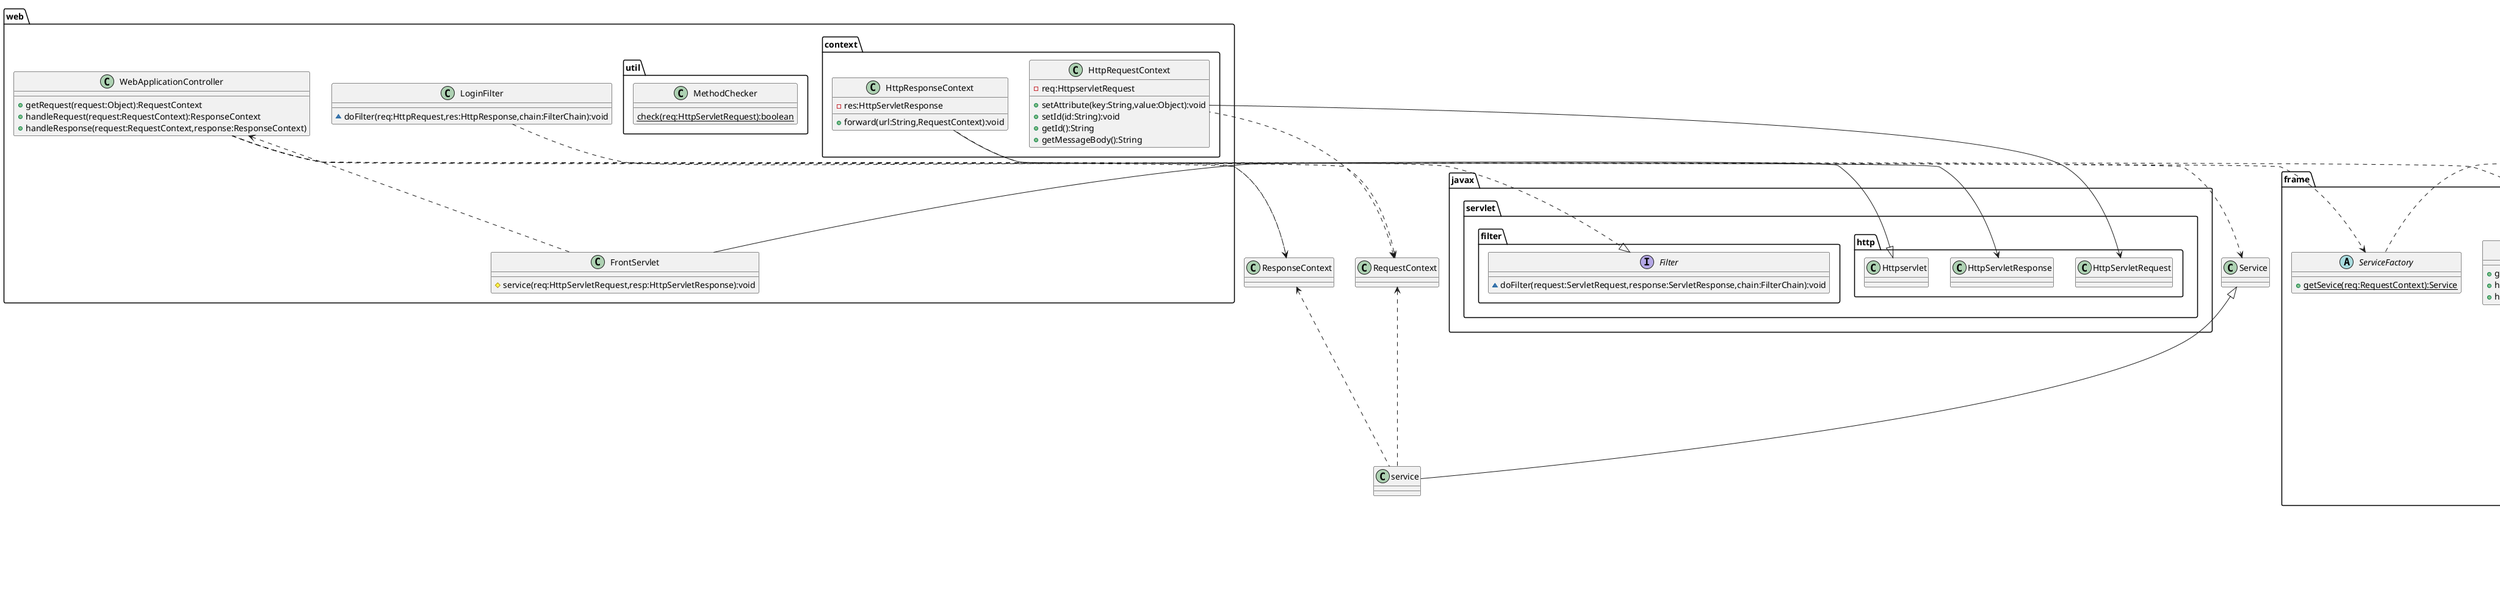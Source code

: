 @startuml
' !theme carbon-gray
top to bottom direction
' left to right direction
package javax.servlet{
    package http{
        class Httpservlet
        class HttpServletRequest
        class HttpServletResponse
    }
    package filter{
        interface Filter{
            ~ doFilter(request:ServletRequest,response:ServletResponse,chain:FilterChain):void
        }
    }
}

package web{
    class WebApplicationController{
        + getRequest(request:Object):RequestContext
        + handleRequest(request:RequestContext):ResponseContext
        + handleResponse(request:RequestContext,response:ResponseContext)
    }
    class LoginFilter{
        ~ doFilter(req:HttpRequest,res:HttpResponse,chain:FilterChain):void
    }
    class FrontServlet{
        # service(req:HttpServletRequest,resp:HttpServletResponse):void
    }
    package context{
        class HttpRequestContext{
            - req:HttpservletRequest
            + setAttribute(key:String,value:Object):void
            + setId(id:String):void
            + getId():String
            + getMessageBody():String
        }
        class HttpResponseContext{
            - res:HttpServletResponse
            + forward(url:String,RequestContext):void
        }
    }
    WebApplicationController <.. FrontServlet
    package util{
        class MethodChecker{
            {static} check(req:HttpServletRequest):boolean
        }
    }
}

package frame{

    package exception{
        note "404" as e404
        class NotFoundException{
            + NotFoundException(msg:String):NotFoundException
        }
        NotFoundException . e404
        note "400" as e400
        class BadRequestException{
            + (msg:String):BadRequestException
        }
        BadRequestException . e400
    }
    interface ApplicationController{
        + getRequest(request:Object):RequestContext
        + handleRequest(request:RequestContext):ResponseContext
        + handleResponse(request:RequestContext,response:ResponseContext)
    }
    ApplicationController ..> RequestContext
    ApplicationController ..> ResponseContext
    abstract class ServiceFactory{
        + {static} getSevice(req:RequestContext):Service
    }
    ServiceFactory .> Service
    package security{
        class Hash{
            + {static} getHashedString(value:String):String
            + {static} getHashedBytes(value:String):Byte[]
        }
    }
    package context{
        interface RequestContext{
            + setAttribute(key:String,value:Onject)
            + getParameter(key:String):String[]
            + setId(key:UserId):void
            + getId():String
            + getMessageBody():String
            + getRequestPath():String
        }
        interface ResponseContext{
            + forward(url:String,RequestContext)
            + getWtite():PrintWriter
        }
    }
}

package db{
    package dao{
        abstract class Dao{
            ~ {static} cn:Connection
            ~ connect():void
            ~ close():void
        }
        class UserInfoDao{
            + selectUser(userId:String):UserInfoBean
            + insertUser(user:UserInfoBean):void
            + deleteUser(userId:String):void
            + updatePassword(id:String,password:byte[]):void
            + updateScore(answered:int,correct:int):void
        }
        class QuizDao{
            + selectQuiz(quizId:int):QuizBean
            + insertQuiz(quiz:QuizBean):void
            + deleteQuiz(quizId:int):void
            + updateTitle(quizId:int,title:String):void
            + updateGenre(quizId:int,genreNo:int):void
            + updateExplanation(quizId:int,explanation:String):void
            + updateRateAndTotalPaticipants(quizId:int,score:int):void
        }
        class QuizQuestionDao{
            + selectQuizWithQuestion(quizid:int):QuizQuestionBean
        }
        class AnswerHistoryDao{
            + selectAnswerHistory(userId:int):ArrayList<AnswerhistoryBean>
        }
        class GenreDao{
            + selectGenres():ArrayList<String>
        }

        Dao <|-- UserInfoDao
        Dao <|-- QuizDao
        Dao <|-- GenreDao
        Dao <|-- AnswerHistoryDao
        Dao <|-- QuizQuestionDao

    }

    package bean {
        class UserInfoBean {
            - userId: String
            - userNo: int
            - nickname: String
            - password: String
            - totalAnswer: int
            - correctAnswer: int
            - rating: float
            + UserInfoBean()
            + UserInfoBean(all fields as parameters)
            + Accessors (getters & setters)
        }

        class QuizBean {
            - quizId: int
            - authorNo: int
            - authorNickname: String
            - title: String
            - questionCount: int
            - genreNo: int
            - genre: String
            - explanation: String
            - createTime: String
            - correctRate: float
            - totalParticipants: int
            + QuizBean()
            + QuizBean(all fields as parameters)
            + Accessors (getters & setters)
        }

        class QuestionBean {
            - quiz_id: int
            - question_id: int
            - question: String
            - choice_1: String
            - choice_2: String
            - choice_3: String
            - choice_4: String
            - judge: byte[]
            + QuestionBean()
            + QuestionBean(all fields as parameters)
            + Accessors (getters & setters)
        }

        class QuizQuestionBean {
            - quiz: QuizBean
            - questions: ArrayList<QuestionBean>
            + QuizQuestionBean()
            + QuizQuestionBean(all fields as parameters)
            + Accessors (getters & setters)
        }

        class AnswerhistoryBean {
            - userNo: int
            - quizId: int
            - answeredTime: String
            - questionCount: int
            - correctCount: int
            + AnswerhistoryBean()
            + AnswerhistoryBean(all fields as parameters)
            + Accessors (getters & setters)
        }

        QuizQuestionBean .left.> QuestionBean
        QuizQuestionBean .right.> QuizBean
    }


    java.io.Serializable <|.. bean
    UserInfoDao ..> UserInfoBean
    QuizDao ..> QuizBean
    QuizQuestionDao ..> QuizQuestionBean
    QuizQuestionDao ..> QuizBean
    QuizQuestionDao ..> QuestionBean
    AnswerHistoryDao ..> AnswerhistoryBean
}
package quizoo{
    abstract class Service{
        + do(req:RequestContext,resResponseContext):void
    }
    package getter{
        class HistoryCreator{
            + do(req:RequestContext,res:ResponseContext):void
        }
        class AnswerHistory{
            + do(req:RequestContext,res:ResponseContext):void
        }
        class AccountGetter{
            + do(req:RequestContext,res:ResponseContext):void
        }
        package ajax{
            class QuizGetter{
                + do(req:RequestContext,res:ResponseContext):void
            }
            class IdCheker{
                + do(req:RequestContext,res:ResponseContext):void
            }
            class QuizListGetter{
                + do(req:RequestContext,res:ResponseContext):void
            }
            class ScoreHistoryGetter{
                + do(req:RequestContext,res:ResponseContext):void
            }
        }
    }
    package setter{
        class AnswerSubmitter{
            + do(req:RequestContext,res:ResponseContext):void
        }
        class QuizCreator{
            + do(req:RequestContext,res:ResponseContext):void
        }
        class NicknameChanger{
            + do(req:RequestContext,res:ResponseContext):void
        }
        class QuizChanger{
            + do(req:RequestContext,res:ResponseContext):void
        }
        class QuizDropper{
            + do(req:RequestContext,res:ResponseContext):void
        }
    }
    class Login{
        + do(req:RequestContext,resResponseContext):void
    }
    class Logout{
        + do(req:RequestContext,res:ResponseContext):void
    }
    class Signup{
        + do(req:RequestContext,res:ResponseContext):void
    }
    class AccountDropper{
        + do(req:RequestContext,res:ResponseContext):void
    }
}
RequestContext <.. service
ResponseContext <.. service
Service <|-- service

HttpServletRequest <-- HttpRequestContext
HttpServletResponse <-- HttpResponseContext
ResponseContext <.. HttpResponseContext
RequestContext <.. HttpRequestContext
Httpservlet <|-up- FrontServlet
ApplicationController <|.. WebApplicationController
WebApplicationController ..> RequestContext
WebApplicationController ..> ResponseContext
WebApplicationController ..> Service
WebApplicationController ..> ServiceFactory
LoginFilter .down.|> Filter
@enduml